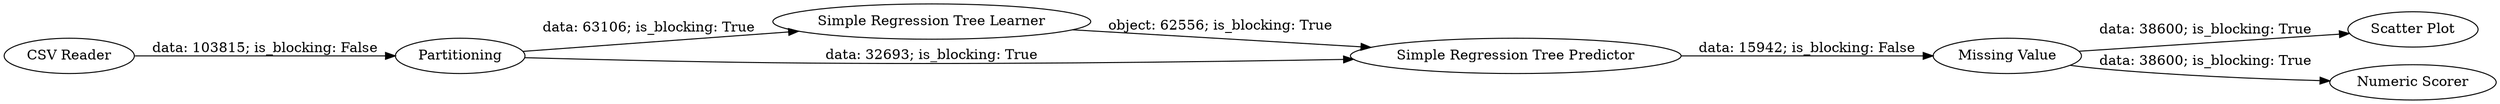 digraph {
	"5858761737530023737_47" [label="CSV Reader"]
	"5858761737530023737_53" [label="Scatter Plot"]
	"5858761737530023737_51" [label="Missing Value"]
	"5858761737530023737_52" [label="Numeric Scorer"]
	"5858761737530023737_48" [label=Partitioning]
	"5858761737530023737_49" [label="Simple Regression Tree Learner"]
	"5858761737530023737_50" [label="Simple Regression Tree Predictor"]
	"5858761737530023737_51" -> "5858761737530023737_53" [label="data: 38600; is_blocking: True"]
	"5858761737530023737_48" -> "5858761737530023737_50" [label="data: 32693; is_blocking: True"]
	"5858761737530023737_47" -> "5858761737530023737_48" [label="data: 103815; is_blocking: False"]
	"5858761737530023737_48" -> "5858761737530023737_49" [label="data: 63106; is_blocking: True"]
	"5858761737530023737_50" -> "5858761737530023737_51" [label="data: 15942; is_blocking: False"]
	"5858761737530023737_49" -> "5858761737530023737_50" [label="object: 62556; is_blocking: True"]
	"5858761737530023737_51" -> "5858761737530023737_52" [label="data: 38600; is_blocking: True"]
	rankdir=LR
}
